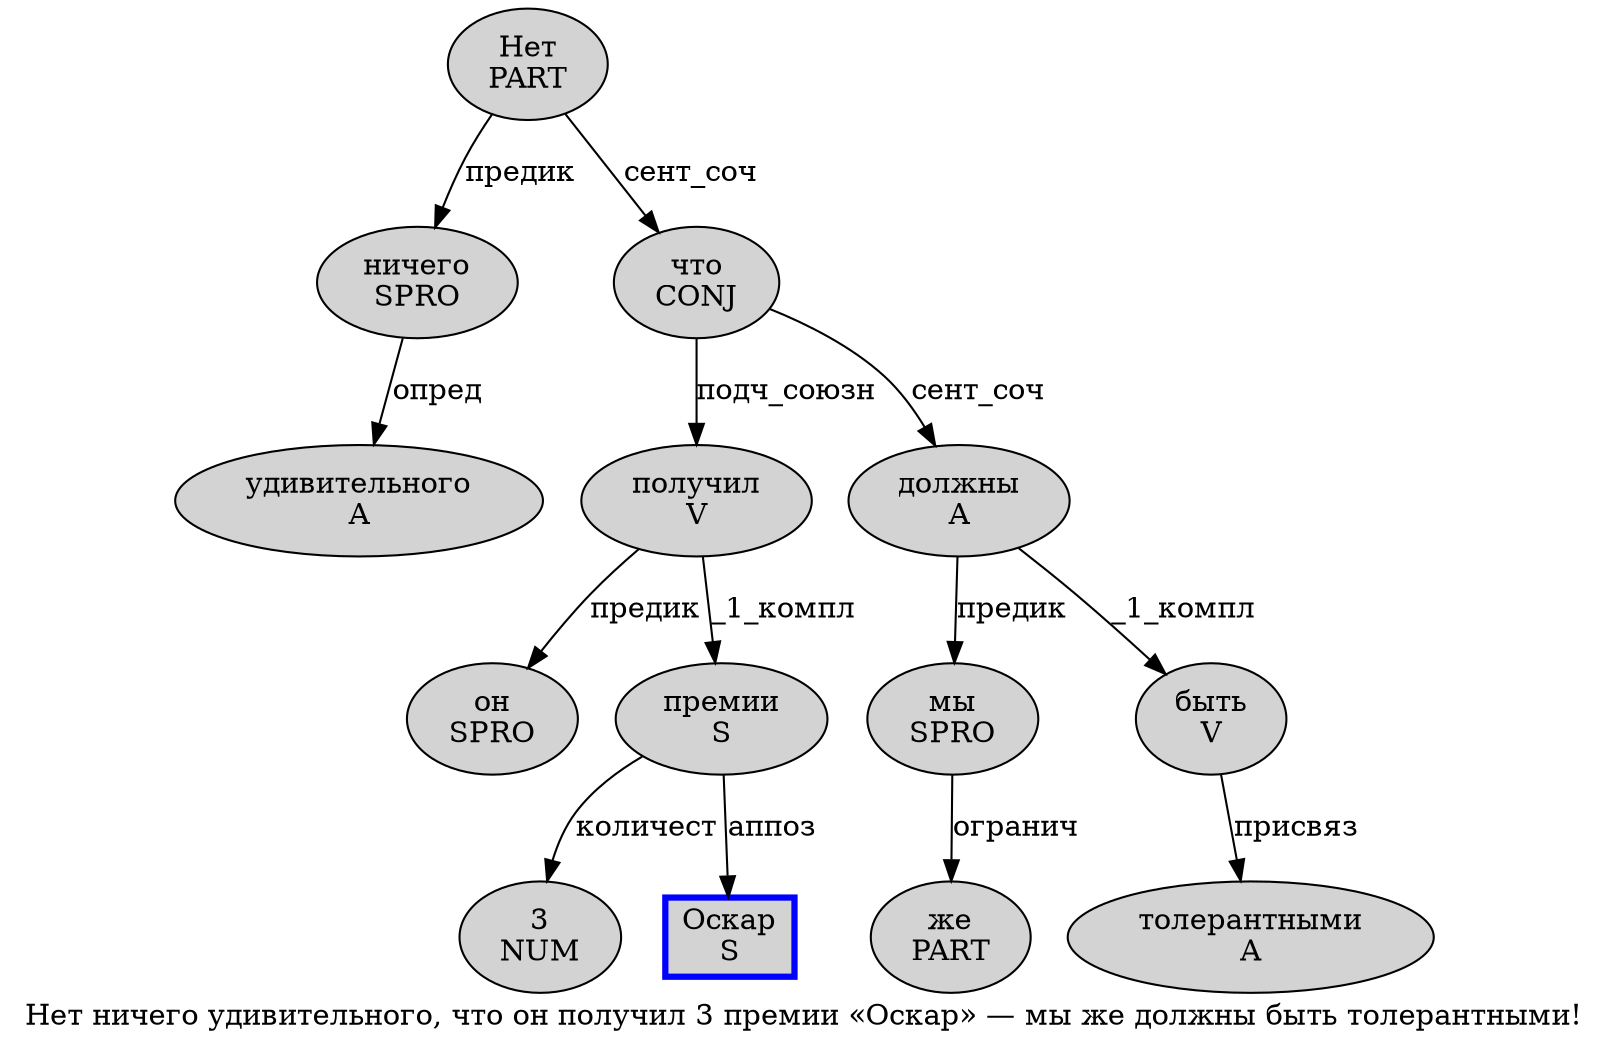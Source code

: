 digraph SENTENCE_2982 {
	graph [label="Нет ничего удивительного, что он получил 3 премии «Оскар» — мы же должны быть толерантными!"]
	node [style=filled]
		0 [label="Нет
PART" color="" fillcolor=lightgray penwidth=1 shape=ellipse]
		1 [label="ничего
SPRO" color="" fillcolor=lightgray penwidth=1 shape=ellipse]
		2 [label="удивительного
A" color="" fillcolor=lightgray penwidth=1 shape=ellipse]
		4 [label="что
CONJ" color="" fillcolor=lightgray penwidth=1 shape=ellipse]
		5 [label="он
SPRO" color="" fillcolor=lightgray penwidth=1 shape=ellipse]
		6 [label="получил
V" color="" fillcolor=lightgray penwidth=1 shape=ellipse]
		7 [label="3
NUM" color="" fillcolor=lightgray penwidth=1 shape=ellipse]
		8 [label="премии
S" color="" fillcolor=lightgray penwidth=1 shape=ellipse]
		10 [label="Оскар
S" color=blue fillcolor=lightgray penwidth=3 shape=box]
		13 [label="мы
SPRO" color="" fillcolor=lightgray penwidth=1 shape=ellipse]
		14 [label="же
PART" color="" fillcolor=lightgray penwidth=1 shape=ellipse]
		15 [label="должны
A" color="" fillcolor=lightgray penwidth=1 shape=ellipse]
		16 [label="быть
V" color="" fillcolor=lightgray penwidth=1 shape=ellipse]
		17 [label="толерантными
A" color="" fillcolor=lightgray penwidth=1 shape=ellipse]
			13 -> 14 [label="огранич"]
			8 -> 7 [label="количест"]
			8 -> 10 [label="аппоз"]
			6 -> 5 [label="предик"]
			6 -> 8 [label="_1_компл"]
			16 -> 17 [label="присвяз"]
			15 -> 13 [label="предик"]
			15 -> 16 [label="_1_компл"]
			1 -> 2 [label="опред"]
			4 -> 6 [label="подч_союзн"]
			4 -> 15 [label="сент_соч"]
			0 -> 1 [label="предик"]
			0 -> 4 [label="сент_соч"]
}